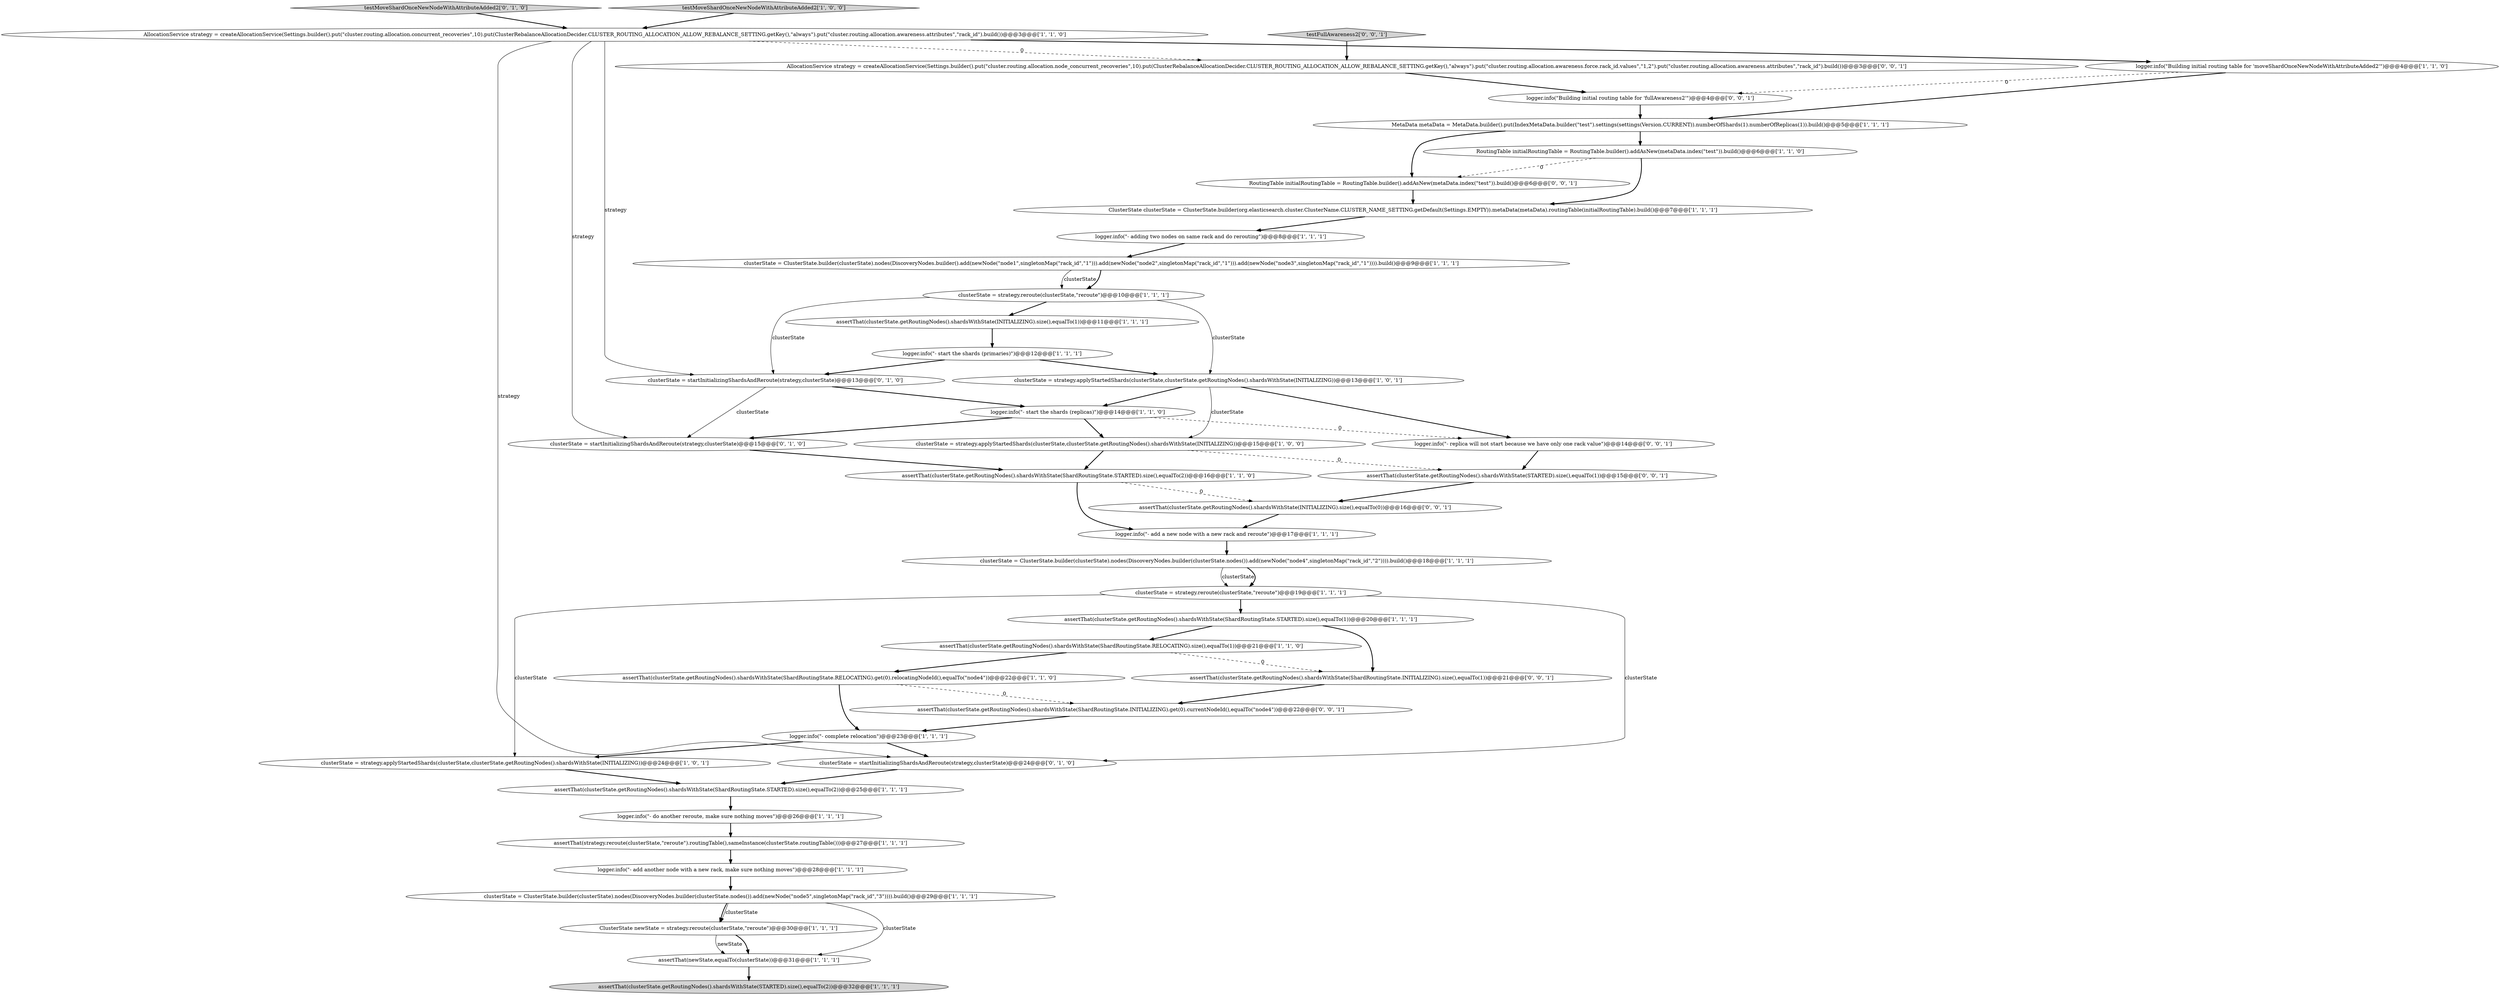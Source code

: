 digraph {
3 [style = filled, label = "clusterState = strategy.applyStartedShards(clusterState,clusterState.getRoutingNodes().shardsWithState(INITIALIZING))@@@15@@@['1', '0', '0']", fillcolor = white, shape = ellipse image = "AAA0AAABBB1BBB"];
39 [style = filled, label = "AllocationService strategy = createAllocationService(Settings.builder().put(\"cluster.routing.allocation.node_concurrent_recoveries\",10).put(ClusterRebalanceAllocationDecider.CLUSTER_ROUTING_ALLOCATION_ALLOW_REBALANCE_SETTING.getKey(),\"always\").put(\"cluster.routing.allocation.awareness.force.rack_id.values\",\"1,2\").put(\"cluster.routing.allocation.awareness.attributes\",\"rack_id\").build())@@@3@@@['0', '0', '1']", fillcolor = white, shape = ellipse image = "AAA0AAABBB3BBB"];
21 [style = filled, label = "logger.info(\"- start the shards (primaries)\")@@@12@@@['1', '1', '1']", fillcolor = white, shape = ellipse image = "AAA0AAABBB1BBB"];
40 [style = filled, label = "assertThat(clusterState.getRoutingNodes().shardsWithState(ShardRoutingState.INITIALIZING).get(0).currentNodeId(),equalTo(\"node4\"))@@@22@@@['0', '0', '1']", fillcolor = white, shape = ellipse image = "AAA0AAABBB3BBB"];
35 [style = filled, label = "logger.info(\"- replica will not start because we have only one rack value\")@@@14@@@['0', '0', '1']", fillcolor = white, shape = ellipse image = "AAA0AAABBB3BBB"];
23 [style = filled, label = "logger.info(\"- adding two nodes on same rack and do rerouting\")@@@8@@@['1', '1', '1']", fillcolor = white, shape = ellipse image = "AAA0AAABBB1BBB"];
10 [style = filled, label = "assertThat(clusterState.getRoutingNodes().shardsWithState(ShardRoutingState.RELOCATING).size(),equalTo(1))@@@21@@@['1', '1', '0']", fillcolor = white, shape = ellipse image = "AAA0AAABBB1BBB"];
43 [style = filled, label = "logger.info(\"Building initial routing table for 'fullAwareness2'\")@@@4@@@['0', '0', '1']", fillcolor = white, shape = ellipse image = "AAA0AAABBB3BBB"];
38 [style = filled, label = "assertThat(clusterState.getRoutingNodes().shardsWithState(ShardRoutingState.INITIALIZING).size(),equalTo(1))@@@21@@@['0', '0', '1']", fillcolor = white, shape = ellipse image = "AAA0AAABBB3BBB"];
42 [style = filled, label = "RoutingTable initialRoutingTable = RoutingTable.builder().addAsNew(metaData.index(\"test\")).build()@@@6@@@['0', '0', '1']", fillcolor = white, shape = ellipse image = "AAA0AAABBB3BBB"];
32 [style = filled, label = "clusterState = startInitializingShardsAndReroute(strategy,clusterState)@@@15@@@['0', '1', '0']", fillcolor = white, shape = ellipse image = "AAA0AAABBB2BBB"];
1 [style = filled, label = "clusterState = strategy.reroute(clusterState,\"reroute\")@@@10@@@['1', '1', '1']", fillcolor = white, shape = ellipse image = "AAA0AAABBB1BBB"];
2 [style = filled, label = "assertThat(clusterState.getRoutingNodes().shardsWithState(INITIALIZING).size(),equalTo(1))@@@11@@@['1', '1', '1']", fillcolor = white, shape = ellipse image = "AAA0AAABBB1BBB"];
7 [style = filled, label = "logger.info(\"- complete relocation\")@@@23@@@['1', '1', '1']", fillcolor = white, shape = ellipse image = "AAA0AAABBB1BBB"];
18 [style = filled, label = "assertThat(clusterState.getRoutingNodes().shardsWithState(ShardRoutingState.RELOCATING).get(0).relocatingNodeId(),equalTo(\"node4\"))@@@22@@@['1', '1', '0']", fillcolor = white, shape = ellipse image = "AAA0AAABBB1BBB"];
25 [style = filled, label = "assertThat(clusterState.getRoutingNodes().shardsWithState(ShardRoutingState.STARTED).size(),equalTo(2))@@@25@@@['1', '1', '1']", fillcolor = white, shape = ellipse image = "AAA0AAABBB1BBB"];
34 [style = filled, label = "clusterState = startInitializingShardsAndReroute(strategy,clusterState)@@@24@@@['0', '1', '0']", fillcolor = white, shape = ellipse image = "AAA0AAABBB2BBB"];
28 [style = filled, label = "assertThat(strategy.reroute(clusterState,\"reroute\").routingTable(),sameInstance(clusterState.routingTable()))@@@27@@@['1', '1', '1']", fillcolor = white, shape = ellipse image = "AAA0AAABBB1BBB"];
12 [style = filled, label = "logger.info(\"Building initial routing table for 'moveShardOnceNewNodeWithAttributeAdded2'\")@@@4@@@['1', '1', '0']", fillcolor = white, shape = ellipse image = "AAA0AAABBB1BBB"];
22 [style = filled, label = "clusterState = ClusterState.builder(clusterState).nodes(DiscoveryNodes.builder(clusterState.nodes()).add(newNode(\"node4\",singletonMap(\"rack_id\",\"2\")))).build()@@@18@@@['1', '1', '1']", fillcolor = white, shape = ellipse image = "AAA0AAABBB1BBB"];
0 [style = filled, label = "AllocationService strategy = createAllocationService(Settings.builder().put(\"cluster.routing.allocation.concurrent_recoveries\",10).put(ClusterRebalanceAllocationDecider.CLUSTER_ROUTING_ALLOCATION_ALLOW_REBALANCE_SETTING.getKey(),\"always\").put(\"cluster.routing.allocation.awareness.attributes\",\"rack_id\").build())@@@3@@@['1', '1', '0']", fillcolor = white, shape = ellipse image = "AAA0AAABBB1BBB"];
33 [style = filled, label = "testMoveShardOnceNewNodeWithAttributeAdded2['0', '1', '0']", fillcolor = lightgray, shape = diamond image = "AAA0AAABBB2BBB"];
16 [style = filled, label = "logger.info(\"- start the shards (replicas)\")@@@14@@@['1', '1', '0']", fillcolor = white, shape = ellipse image = "AAA0AAABBB1BBB"];
24 [style = filled, label = "testMoveShardOnceNewNodeWithAttributeAdded2['1', '0', '0']", fillcolor = lightgray, shape = diamond image = "AAA0AAABBB1BBB"];
14 [style = filled, label = "ClusterState newState = strategy.reroute(clusterState,\"reroute\")@@@30@@@['1', '1', '1']", fillcolor = white, shape = ellipse image = "AAA0AAABBB1BBB"];
27 [style = filled, label = "logger.info(\"- do another reroute, make sure nothing moves\")@@@26@@@['1', '1', '1']", fillcolor = white, shape = ellipse image = "AAA0AAABBB1BBB"];
4 [style = filled, label = "MetaData metaData = MetaData.builder().put(IndexMetaData.builder(\"test\").settings(settings(Version.CURRENT)).numberOfShards(1).numberOfReplicas(1)).build()@@@5@@@['1', '1', '1']", fillcolor = white, shape = ellipse image = "AAA0AAABBB1BBB"];
15 [style = filled, label = "clusterState = strategy.applyStartedShards(clusterState,clusterState.getRoutingNodes().shardsWithState(INITIALIZING))@@@24@@@['1', '0', '1']", fillcolor = white, shape = ellipse image = "AAA0AAABBB1BBB"];
31 [style = filled, label = "clusterState = startInitializingShardsAndReroute(strategy,clusterState)@@@13@@@['0', '1', '0']", fillcolor = white, shape = ellipse image = "AAA0AAABBB2BBB"];
11 [style = filled, label = "logger.info(\"- add another node with a new rack, make sure nothing moves\")@@@28@@@['1', '1', '1']", fillcolor = white, shape = ellipse image = "AAA0AAABBB1BBB"];
29 [style = filled, label = "logger.info(\"- add a new node with a new rack and reroute\")@@@17@@@['1', '1', '1']", fillcolor = white, shape = ellipse image = "AAA0AAABBB1BBB"];
8 [style = filled, label = "assertThat(clusterState.getRoutingNodes().shardsWithState(ShardRoutingState.STARTED).size(),equalTo(1))@@@20@@@['1', '1', '1']", fillcolor = white, shape = ellipse image = "AAA0AAABBB1BBB"];
36 [style = filled, label = "assertThat(clusterState.getRoutingNodes().shardsWithState(STARTED).size(),equalTo(1))@@@15@@@['0', '0', '1']", fillcolor = white, shape = ellipse image = "AAA0AAABBB3BBB"];
20 [style = filled, label = "RoutingTable initialRoutingTable = RoutingTable.builder().addAsNew(metaData.index(\"test\")).build()@@@6@@@['1', '1', '0']", fillcolor = white, shape = ellipse image = "AAA0AAABBB1BBB"];
13 [style = filled, label = "assertThat(newState,equalTo(clusterState))@@@31@@@['1', '1', '1']", fillcolor = white, shape = ellipse image = "AAA0AAABBB1BBB"];
19 [style = filled, label = "clusterState = strategy.applyStartedShards(clusterState,clusterState.getRoutingNodes().shardsWithState(INITIALIZING))@@@13@@@['1', '0', '1']", fillcolor = white, shape = ellipse image = "AAA0AAABBB1BBB"];
41 [style = filled, label = "testFullAwareness2['0', '0', '1']", fillcolor = lightgray, shape = diamond image = "AAA0AAABBB3BBB"];
26 [style = filled, label = "clusterState = strategy.reroute(clusterState,\"reroute\")@@@19@@@['1', '1', '1']", fillcolor = white, shape = ellipse image = "AAA0AAABBB1BBB"];
30 [style = filled, label = "clusterState = ClusterState.builder(clusterState).nodes(DiscoveryNodes.builder(clusterState.nodes()).add(newNode(\"node5\",singletonMap(\"rack_id\",\"3\")))).build()@@@29@@@['1', '1', '1']", fillcolor = white, shape = ellipse image = "AAA0AAABBB1BBB"];
5 [style = filled, label = "assertThat(clusterState.getRoutingNodes().shardsWithState(ShardRoutingState.STARTED).size(),equalTo(2))@@@16@@@['1', '1', '0']", fillcolor = white, shape = ellipse image = "AAA0AAABBB1BBB"];
37 [style = filled, label = "assertThat(clusterState.getRoutingNodes().shardsWithState(INITIALIZING).size(),equalTo(0))@@@16@@@['0', '0', '1']", fillcolor = white, shape = ellipse image = "AAA0AAABBB3BBB"];
9 [style = filled, label = "assertThat(clusterState.getRoutingNodes().shardsWithState(STARTED).size(),equalTo(2))@@@32@@@['1', '1', '1']", fillcolor = lightgray, shape = ellipse image = "AAA0AAABBB1BBB"];
6 [style = filled, label = "clusterState = ClusterState.builder(clusterState).nodes(DiscoveryNodes.builder().add(newNode(\"node1\",singletonMap(\"rack_id\",\"1\"))).add(newNode(\"node2\",singletonMap(\"rack_id\",\"1\"))).add(newNode(\"node3\",singletonMap(\"rack_id\",\"1\")))).build()@@@9@@@['1', '1', '1']", fillcolor = white, shape = ellipse image = "AAA0AAABBB1BBB"];
17 [style = filled, label = "ClusterState clusterState = ClusterState.builder(org.elasticsearch.cluster.ClusterName.CLUSTER_NAME_SETTING.getDefault(Settings.EMPTY)).metaData(metaData).routingTable(initialRoutingTable).build()@@@7@@@['1', '1', '1']", fillcolor = white, shape = ellipse image = "AAA0AAABBB1BBB"];
3->36 [style = dashed, label="0"];
43->4 [style = bold, label=""];
26->8 [style = bold, label=""];
36->37 [style = bold, label=""];
4->42 [style = bold, label=""];
38->40 [style = bold, label=""];
27->28 [style = bold, label=""];
32->5 [style = bold, label=""];
18->40 [style = dashed, label="0"];
19->3 [style = solid, label="clusterState"];
12->4 [style = bold, label=""];
39->43 [style = bold, label=""];
14->13 [style = bold, label=""];
22->26 [style = solid, label="clusterState"];
30->13 [style = solid, label="clusterState"];
0->31 [style = solid, label="strategy"];
0->32 [style = solid, label="strategy"];
0->34 [style = solid, label="strategy"];
30->14 [style = solid, label="clusterState"];
41->39 [style = bold, label=""];
24->0 [style = bold, label=""];
26->15 [style = solid, label="clusterState"];
4->20 [style = bold, label=""];
3->5 [style = bold, label=""];
31->32 [style = solid, label="clusterState"];
8->38 [style = bold, label=""];
10->18 [style = bold, label=""];
11->30 [style = bold, label=""];
19->16 [style = bold, label=""];
1->31 [style = solid, label="clusterState"];
37->29 [style = bold, label=""];
23->6 [style = bold, label=""];
21->19 [style = bold, label=""];
26->34 [style = solid, label="clusterState"];
22->26 [style = bold, label=""];
0->39 [style = dashed, label="0"];
0->12 [style = bold, label=""];
6->1 [style = solid, label="clusterState"];
16->3 [style = bold, label=""];
40->7 [style = bold, label=""];
5->37 [style = dashed, label="0"];
7->34 [style = bold, label=""];
42->17 [style = bold, label=""];
1->19 [style = solid, label="clusterState"];
35->36 [style = bold, label=""];
19->35 [style = bold, label=""];
17->23 [style = bold, label=""];
5->29 [style = bold, label=""];
10->38 [style = dashed, label="0"];
20->17 [style = bold, label=""];
29->22 [style = bold, label=""];
12->43 [style = dashed, label="0"];
20->42 [style = dashed, label="0"];
7->15 [style = bold, label=""];
13->9 [style = bold, label=""];
28->11 [style = bold, label=""];
34->25 [style = bold, label=""];
15->25 [style = bold, label=""];
25->27 [style = bold, label=""];
30->14 [style = bold, label=""];
33->0 [style = bold, label=""];
14->13 [style = solid, label="newState"];
6->1 [style = bold, label=""];
21->31 [style = bold, label=""];
1->2 [style = bold, label=""];
8->10 [style = bold, label=""];
2->21 [style = bold, label=""];
31->16 [style = bold, label=""];
16->35 [style = dashed, label="0"];
16->32 [style = bold, label=""];
18->7 [style = bold, label=""];
}
